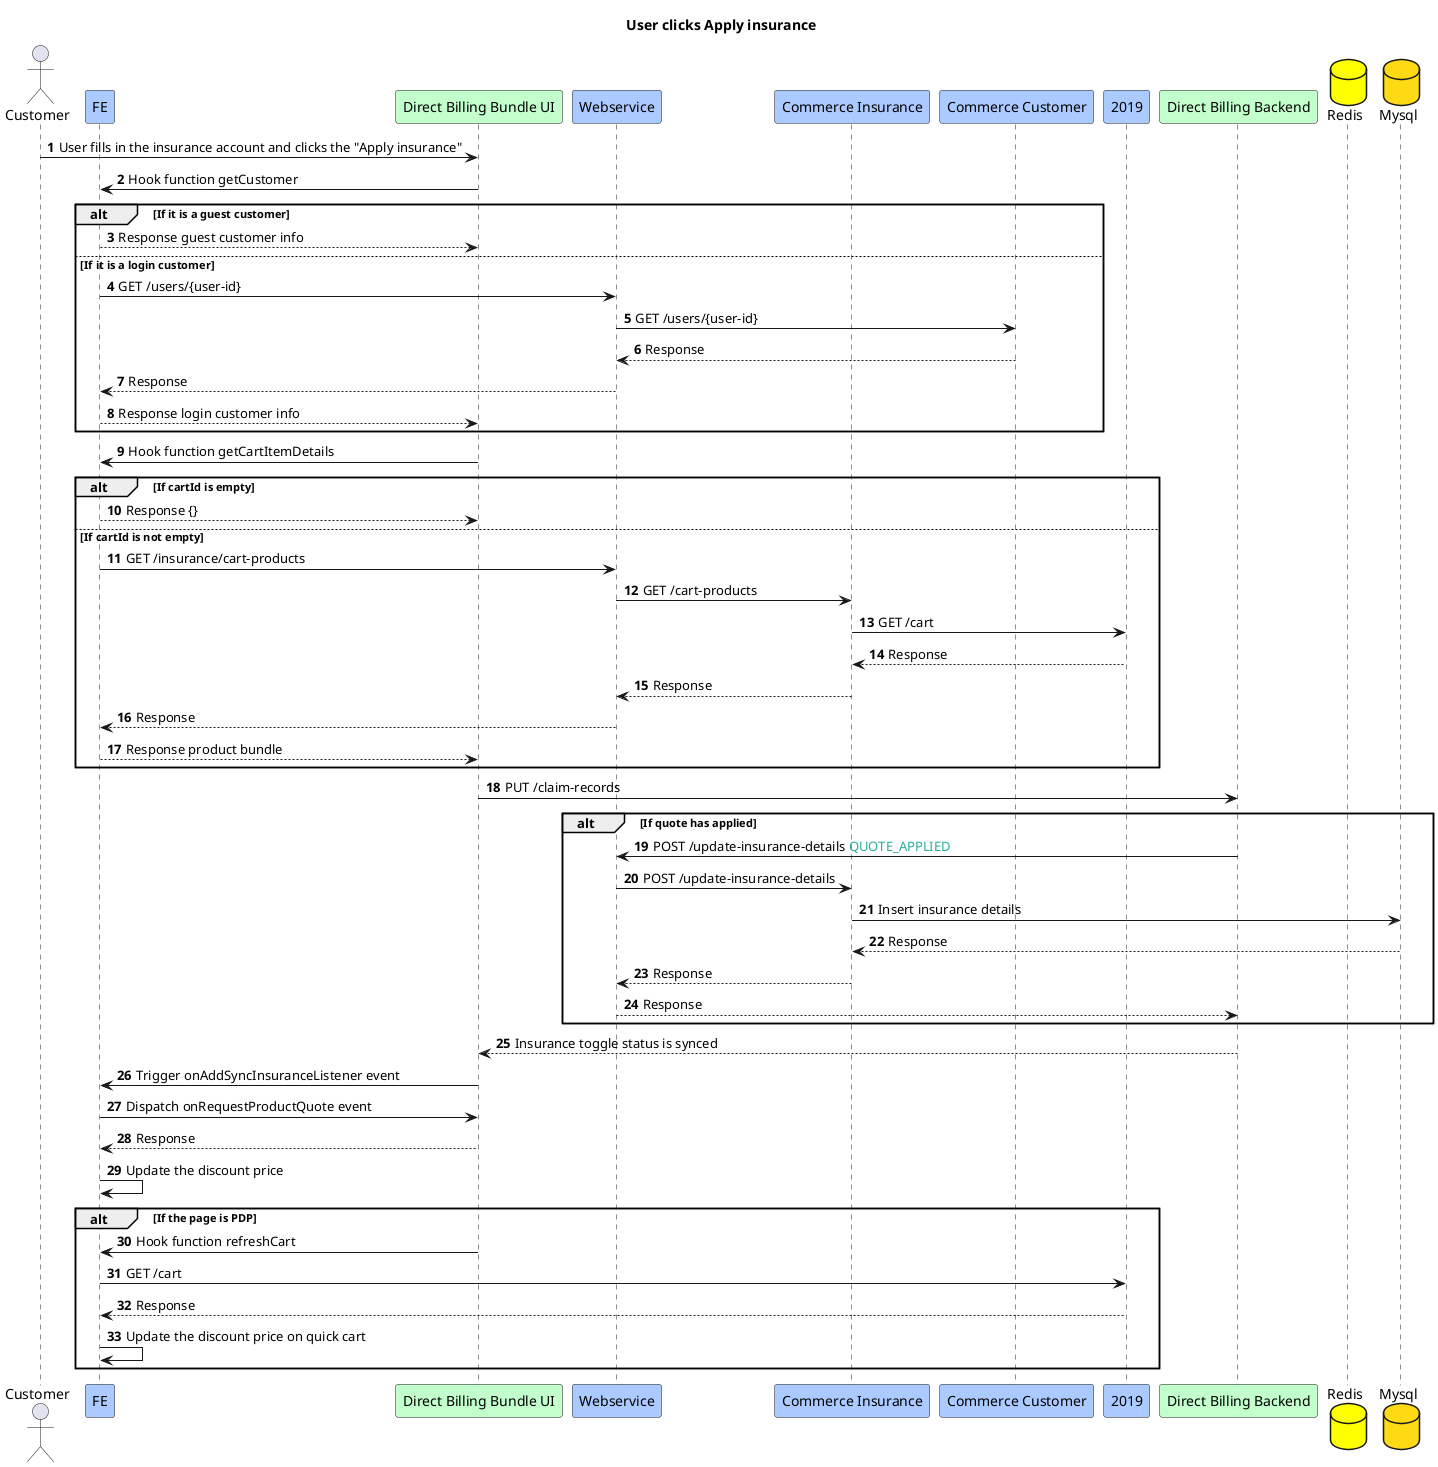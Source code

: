 @startuml
title User clicks Apply insurance
actor Customer
participant FE #abcaff
participant "Direct Billing Bundle UI" #c3ffcd
participant "Webservice" #abcaff
participant "Commerce Insurance" #abcaff
participant "Commerce Customer" #abcaff
participant "2019" #abcaff
participant "Direct Billing Backend" #c3ffcd
database "Redis" #yellow
database "Mysql" #fdda14

autonumber
Customer -> "Direct Billing Bundle UI":User fills in the insurance account and clicks the "Apply insurance"
"Direct Billing Bundle UI" -> FE:Hook function getCustomer

alt If it is a guest customer
    FE --> "Direct Billing Bundle UI":Response guest customer info
else If it is a login customer
    FE -> "Webservice":GET /users/{user-id}
    "Webservice" -> "Commerce Customer":GET /users/{user-id}
    "Commerce Customer" --> "Webservice":Response
    "Webservice" --> FE:Response
    FE --> "Direct Billing Bundle UI":Response login customer info
end

"Direct Billing Bundle UI" -> FE:Hook function getCartItemDetails
alt If cartId is empty
    FE --> "Direct Billing Bundle UI":Response {}
else If cartId is not empty
    FE -> "Webservice":GET /insurance/cart-products
    "Webservice" -> "Commerce Insurance":GET /cart-products
    "Commerce Insurance" -> 2019:GET /cart
    2019 --> "Commerce Insurance":Response
    "Commerce Insurance" --> "Webservice":Response
    "Webservice" --> FE:Response
    FE --> "Direct Billing Bundle UI":Response product bundle
end

"Direct Billing Bundle UI" -> "Direct Billing Backend": PUT /claim-records

alt If quote has applied
    "Direct Billing Backend" -> "Webservice":POST /update-insurance-details <font color=#27ad9a>QUOTE_APPLIED
    "Webservice" -> "Commerce Insurance":POST /update-insurance-details
    "Commerce Insurance" -> "Mysql":Insert insurance details
    "Mysql" --> "Commerce Insurance":Response
    "Commerce Insurance" --> "Webservice":Response
    "Webservice" --> "Direct Billing Backend":Response
end

"Direct Billing Backend" --> "Direct Billing Bundle UI":Insurance toggle status is synced
"Direct Billing Bundle UI" -> FE:Trigger onAddSyncInsuranceListener event
FE -> "Direct Billing Bundle UI":Dispatch onRequestProductQuote event
"Direct Billing Bundle UI" --> FE:Response
FE -> FE:Update the discount price

alt If the page is PDP
    "Direct Billing Bundle UI" -> FE:Hook function refreshCart
    FE -> 2019:GET /cart
    2019 --> FE:Response
    FE ->FE:Update the discount price on quick cart
end

'    note right
'    The step 24 and the step 26 happen at the same time.
'    end note
@enduml

